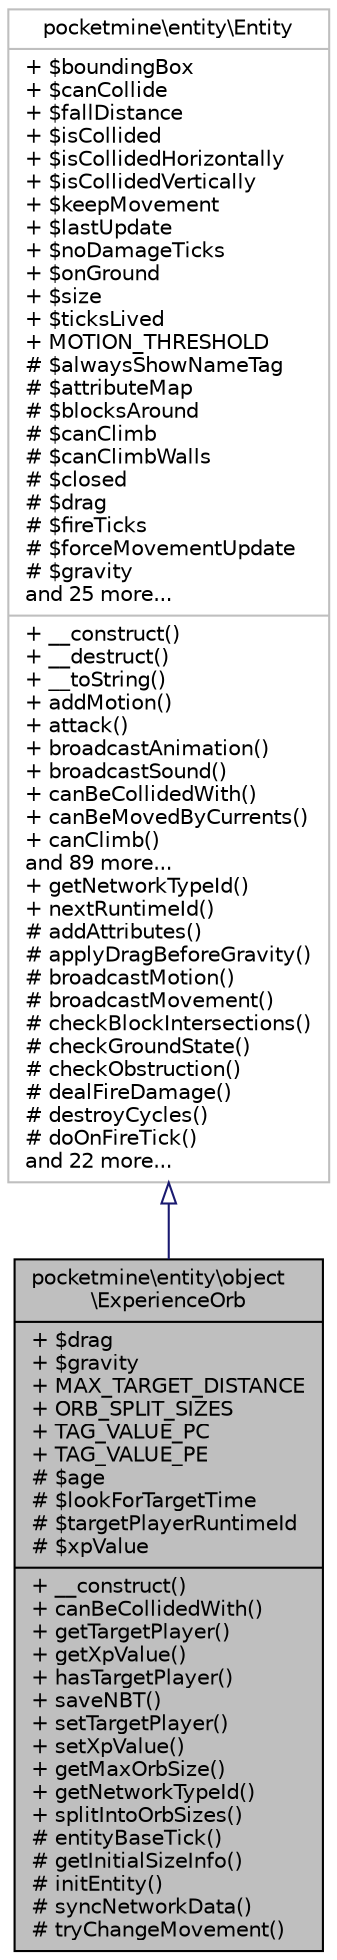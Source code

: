 digraph "pocketmine\entity\object\ExperienceOrb"
{
 // INTERACTIVE_SVG=YES
 // LATEX_PDF_SIZE
  edge [fontname="Helvetica",fontsize="10",labelfontname="Helvetica",labelfontsize="10"];
  node [fontname="Helvetica",fontsize="10",shape=record];
  Node1 [label="{pocketmine\\entity\\object\l\\ExperienceOrb\n|+ $drag\l+ $gravity\l+ MAX_TARGET_DISTANCE\l+ ORB_SPLIT_SIZES\l+ TAG_VALUE_PC\l+ TAG_VALUE_PE\l# $age\l# $lookForTargetTime\l# $targetPlayerRuntimeId\l# $xpValue\l|+ __construct()\l+ canBeCollidedWith()\l+ getTargetPlayer()\l+ getXpValue()\l+ hasTargetPlayer()\l+ saveNBT()\l+ setTargetPlayer()\l+ setXpValue()\l+ getMaxOrbSize()\l+ getNetworkTypeId()\l+ splitIntoOrbSizes()\l# entityBaseTick()\l# getInitialSizeInfo()\l# initEntity()\l# syncNetworkData()\l# tryChangeMovement()\l}",height=0.2,width=0.4,color="black", fillcolor="grey75", style="filled", fontcolor="black",tooltip=" "];
  Node2 -> Node1 [dir="back",color="midnightblue",fontsize="10",style="solid",arrowtail="onormal",fontname="Helvetica"];
  Node2 [label="{pocketmine\\entity\\Entity\n|+ $boundingBox\l+ $canCollide\l+ $fallDistance\l+ $isCollided\l+ $isCollidedHorizontally\l+ $isCollidedVertically\l+ $keepMovement\l+ $lastUpdate\l+ $noDamageTicks\l+ $onGround\l+ $size\l+ $ticksLived\l+ MOTION_THRESHOLD\l# $alwaysShowNameTag\l# $attributeMap\l# $blocksAround\l# $canClimb\l# $canClimbWalls\l# $closed\l# $drag\l# $fireTicks\l# $forceMovementUpdate\l# $gravity\land 25 more...\l|+ __construct()\l+ __destruct()\l+ __toString()\l+ addMotion()\l+ attack()\l+ broadcastAnimation()\l+ broadcastSound()\l+ canBeCollidedWith()\l+ canBeMovedByCurrents()\l+ canClimb()\land 89 more...\l+ getNetworkTypeId()\l+ nextRuntimeId()\l# addAttributes()\l# applyDragBeforeGravity()\l# broadcastMotion()\l# broadcastMovement()\l# checkBlockIntersections()\l# checkGroundState()\l# checkObstruction()\l# dealFireDamage()\l# destroyCycles()\l# doOnFireTick()\land 22 more...\l}",height=0.2,width=0.4,color="grey75", fillcolor="white", style="filled",URL="$d2/d3c/classpocketmine_1_1entity_1_1_entity.html",tooltip=" "];
}
